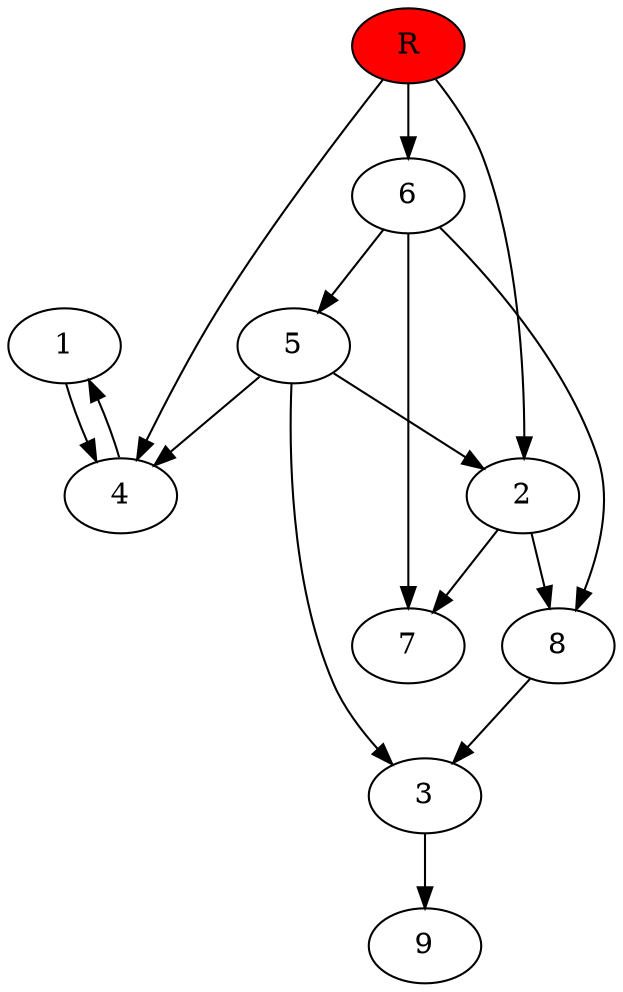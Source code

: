 digraph prb4337 {
	1
	2
	3
	4
	5
	6
	7
	8
	R [fillcolor="#ff0000" style=filled]
	1 -> 4
	2 -> 7
	2 -> 8
	3 -> 9
	4 -> 1
	5 -> 2
	5 -> 3
	5 -> 4
	6 -> 5
	6 -> 7
	6 -> 8
	8 -> 3
	R -> 2
	R -> 4
	R -> 6
}
